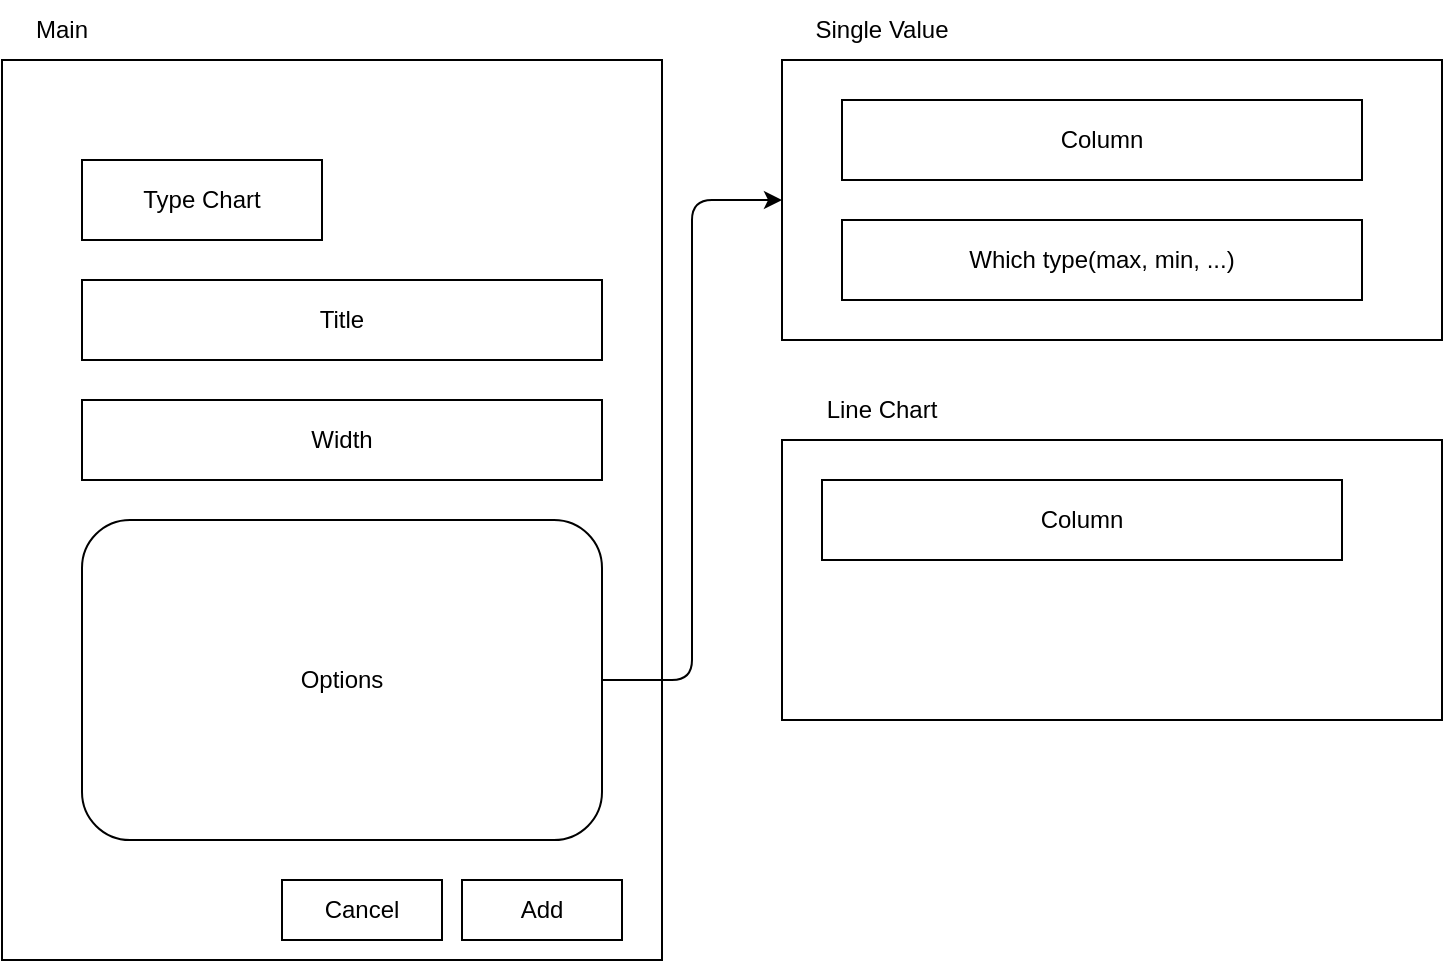 <mxfile>
    <diagram id="s37RXgPiX9AaQ0tAiiZ-" name="Page-1">
        <mxGraphModel dx="584" dy="563" grid="1" gridSize="10" guides="1" tooltips="1" connect="1" arrows="1" fold="1" page="1" pageScale="1" pageWidth="850" pageHeight="1100" math="0" shadow="0">
            <root>
                <mxCell id="0"/>
                <mxCell id="1" parent="0"/>
                <mxCell id="2" value="" style="rounded=0;whiteSpace=wrap;html=1;" parent="1" vertex="1">
                    <mxGeometry x="90" y="40" width="330" height="450" as="geometry"/>
                </mxCell>
                <mxCell id="3" value="Type Chart" style="rounded=0;whiteSpace=wrap;html=1;" parent="1" vertex="1">
                    <mxGeometry x="130" y="90" width="120" height="40" as="geometry"/>
                </mxCell>
                <mxCell id="4" value="Title" style="rounded=0;whiteSpace=wrap;html=1;" parent="1" vertex="1">
                    <mxGeometry x="130" y="150" width="260" height="40" as="geometry"/>
                </mxCell>
                <mxCell id="5" value="Width" style="rounded=0;whiteSpace=wrap;html=1;" parent="1" vertex="1">
                    <mxGeometry x="130" y="210" width="260" height="40" as="geometry"/>
                </mxCell>
                <mxCell id="18" style="edgeStyle=orthogonalEdgeStyle;html=1;entryX=0;entryY=0.5;entryDx=0;entryDy=0;" parent="1" source="7" target="10" edge="1">
                    <mxGeometry relative="1" as="geometry"/>
                </mxCell>
                <mxCell id="7" value="Options" style="rounded=1;whiteSpace=wrap;html=1;" parent="1" vertex="1">
                    <mxGeometry x="130" y="270" width="260" height="160" as="geometry"/>
                </mxCell>
                <mxCell id="8" value="Main" style="text;html=1;strokeColor=none;fillColor=none;align=center;verticalAlign=middle;whiteSpace=wrap;rounded=0;" parent="1" vertex="1">
                    <mxGeometry x="90" y="10" width="60" height="30" as="geometry"/>
                </mxCell>
                <mxCell id="10" value="" style="rounded=0;whiteSpace=wrap;html=1;" parent="1" vertex="1">
                    <mxGeometry x="480" y="40" width="330" height="140" as="geometry"/>
                </mxCell>
                <mxCell id="11" value="Single Value" style="text;html=1;strokeColor=none;fillColor=none;align=center;verticalAlign=middle;whiteSpace=wrap;rounded=0;" parent="1" vertex="1">
                    <mxGeometry x="480" y="10" width="100" height="30" as="geometry"/>
                </mxCell>
                <mxCell id="12" value="Column" style="rounded=0;whiteSpace=wrap;html=1;" parent="1" vertex="1">
                    <mxGeometry x="510" y="60" width="260" height="40" as="geometry"/>
                </mxCell>
                <mxCell id="15" value="Which type(max, min, ...)" style="rounded=0;whiteSpace=wrap;html=1;" parent="1" vertex="1">
                    <mxGeometry x="510" y="120" width="260" height="40" as="geometry"/>
                </mxCell>
                <mxCell id="16" value="Add" style="rounded=0;whiteSpace=wrap;html=1;" parent="1" vertex="1">
                    <mxGeometry x="320" y="450" width="80" height="30" as="geometry"/>
                </mxCell>
                <mxCell id="17" value="Cancel" style="rounded=0;whiteSpace=wrap;html=1;" parent="1" vertex="1">
                    <mxGeometry x="230" y="450" width="80" height="30" as="geometry"/>
                </mxCell>
                <mxCell id="19" value="" style="rounded=0;whiteSpace=wrap;html=1;" parent="1" vertex="1">
                    <mxGeometry x="480" y="230" width="330" height="140" as="geometry"/>
                </mxCell>
                <mxCell id="20" value="Line Chart" style="text;html=1;strokeColor=none;fillColor=none;align=center;verticalAlign=middle;whiteSpace=wrap;rounded=0;" parent="1" vertex="1">
                    <mxGeometry x="480" y="200" width="100" height="30" as="geometry"/>
                </mxCell>
                <mxCell id="21" value="Column" style="rounded=0;whiteSpace=wrap;html=1;" parent="1" vertex="1">
                    <mxGeometry x="500" y="250" width="260" height="40" as="geometry"/>
                </mxCell>
            </root>
        </mxGraphModel>
    </diagram>
    <diagram id="dwcBdnIS_A8PY1ZGICLO" name="Page-2">
        <mxGraphModel dx="584" dy="1663" grid="1" gridSize="10" guides="1" tooltips="1" connect="1" arrows="1" fold="1" page="1" pageScale="1" pageWidth="850" pageHeight="1100" math="0" shadow="0">
            <root>
                <mxCell id="0"/>
                <mxCell id="1" parent="0"/>
                <mxCell id="Dd2o52ncd7dHd8AO9xQV-1" value="" style="rounded=1;whiteSpace=wrap;html=1;" vertex="1" parent="1">
                    <mxGeometry x="80" y="140" width="220" height="140" as="geometry"/>
                </mxCell>
                <mxCell id="Dd2o52ncd7dHd8AO9xQV-2" value="" style="rounded=1;whiteSpace=wrap;html=1;" vertex="1" parent="1">
                    <mxGeometry x="130" y="180" width="120" height="60" as="geometry"/>
                </mxCell>
                <mxCell id="Dd2o52ncd7dHd8AO9xQV-3" value="Card" style="text;html=1;strokeColor=none;fillColor=none;align=center;verticalAlign=middle;whiteSpace=wrap;rounded=0;" vertex="1" parent="1">
                    <mxGeometry x="160" y="140" width="60" height="30" as="geometry"/>
                </mxCell>
                <mxCell id="Dd2o52ncd7dHd8AO9xQV-4" value="Chart" style="text;html=1;strokeColor=none;fillColor=none;align=center;verticalAlign=middle;whiteSpace=wrap;rounded=0;" vertex="1" parent="1">
                    <mxGeometry x="160" y="195" width="60" height="30" as="geometry"/>
                </mxCell>
                <mxCell id="Dd2o52ncd7dHd8AO9xQV-5" value="Form" style="whiteSpace=wrap;html=1;aspect=fixed;" vertex="1" parent="1">
                    <mxGeometry x="385" y="20" width="80" height="80" as="geometry"/>
                </mxCell>
                <mxCell id="Dd2o52ncd7dHd8AO9xQV-6" value="" style="ellipse;whiteSpace=wrap;html=1;aspect=fixed;" vertex="1" parent="1">
                    <mxGeometry x="270" y="150" width="20" height="20" as="geometry"/>
                </mxCell>
                <mxCell id="Dd2o52ncd7dHd8AO9xQV-7" value="" style="endArrow=classic;html=1;exitX=1;exitY=0;exitDx=0;exitDy=0;entryX=0;entryY=1;entryDx=0;entryDy=0;" edge="1" parent="1" source="Dd2o52ncd7dHd8AO9xQV-6" target="Dd2o52ncd7dHd8AO9xQV-5">
                    <mxGeometry width="50" height="50" relative="1" as="geometry">
                        <mxPoint x="270" y="310" as="sourcePoint"/>
                        <mxPoint x="320" y="260" as="targetPoint"/>
                    </mxGeometry>
                </mxCell>
                <mxCell id="Dd2o52ncd7dHd8AO9xQV-8" value="Button Add" style="rounded=1;whiteSpace=wrap;html=1;" vertex="1" parent="1">
                    <mxGeometry x="90" y="-10" width="120" height="60" as="geometry"/>
                </mxCell>
                <mxCell id="Dd2o52ncd7dHd8AO9xQV-10" value="" style="endArrow=classic;html=1;exitX=1;exitY=0.5;exitDx=0;exitDy=0;entryX=0;entryY=0;entryDx=0;entryDy=0;" edge="1" parent="1" source="Dd2o52ncd7dHd8AO9xQV-8" target="Dd2o52ncd7dHd8AO9xQV-5">
                    <mxGeometry width="50" height="50" relative="1" as="geometry">
                        <mxPoint x="270" y="110" as="sourcePoint"/>
                        <mxPoint x="320" y="60" as="targetPoint"/>
                    </mxGeometry>
                </mxCell>
                <mxCell id="Dd2o52ncd7dHd8AO9xQV-11" value="" style="endArrow=classic;html=1;exitX=0.5;exitY=1;exitDx=0;exitDy=0;entryX=1;entryY=0.5;entryDx=0;entryDy=0;" edge="1" parent="1" source="Dd2o52ncd7dHd8AO9xQV-5" target="Dd2o52ncd7dHd8AO9xQV-1">
                    <mxGeometry width="50" height="50" relative="1" as="geometry">
                        <mxPoint x="270" y="110" as="sourcePoint"/>
                        <mxPoint x="320" y="60" as="targetPoint"/>
                    </mxGeometry>
                </mxCell>
                <mxCell id="Dd2o52ncd7dHd8AO9xQV-13" value="Edit" style="text;html=1;strokeColor=none;fillColor=none;align=center;verticalAlign=middle;whiteSpace=wrap;rounded=0;" vertex="1" parent="1">
                    <mxGeometry x="310" y="110" width="60" height="30" as="geometry"/>
                </mxCell>
                <mxCell id="Dd2o52ncd7dHd8AO9xQV-14" value="Create" style="text;html=1;strokeColor=none;fillColor=none;align=center;verticalAlign=middle;whiteSpace=wrap;rounded=0;" vertex="1" parent="1">
                    <mxGeometry x="330" y="140" width="60" height="30" as="geometry"/>
                </mxCell>
                <mxCell id="Dd2o52ncd7dHd8AO9xQV-15" value="Add" style="text;html=1;strokeColor=none;fillColor=none;align=center;verticalAlign=middle;whiteSpace=wrap;rounded=0;" vertex="1" parent="1">
                    <mxGeometry x="260" y="-10" width="60" height="30" as="geometry"/>
                </mxCell>
            </root>
        </mxGraphModel>
    </diagram>
</mxfile>